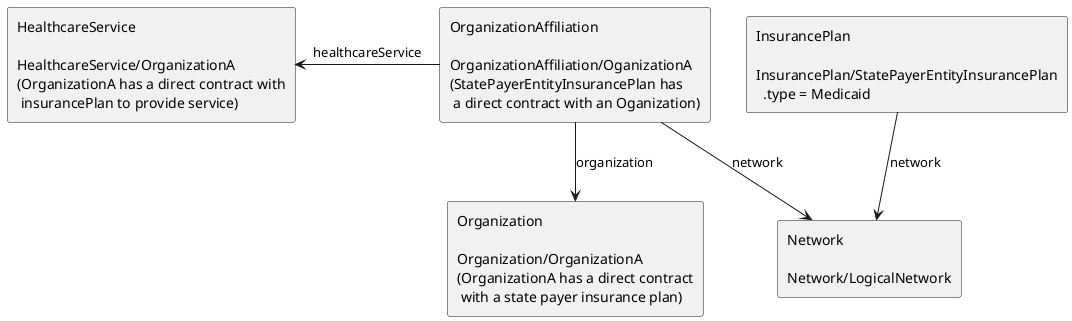 @startuml

agent orgAffil [
    OrganizationAffiliation

    OrganizationAffiliation/OganizationA
    (StatePayerEntityInsurancePlan has 
     a direct contract with an Oganization)
]
agent insur [
    InsurancePlan
    
    InsurancePlan/StatePayerEntityInsurancePlan
      .type = Medicaid
]
agent network [
    Network

    Network/LogicalNetwork
]
agent organization [
    Organization
    
    Organization/OrganizationA
    (OrganizationA has a direct contract
     with a state payer insurance plan)
]
agent service [
    HealthcareService
    
    HealthcareService/OrganizationA
    (OrganizationA has a direct contract with
     insurancePlan to provide service)
]

insur -down-> network : network
orgAffil -down-> network : network
orgAffil -down-> organization : organization
orgAffil -left-> service : healthcareService


@enduml